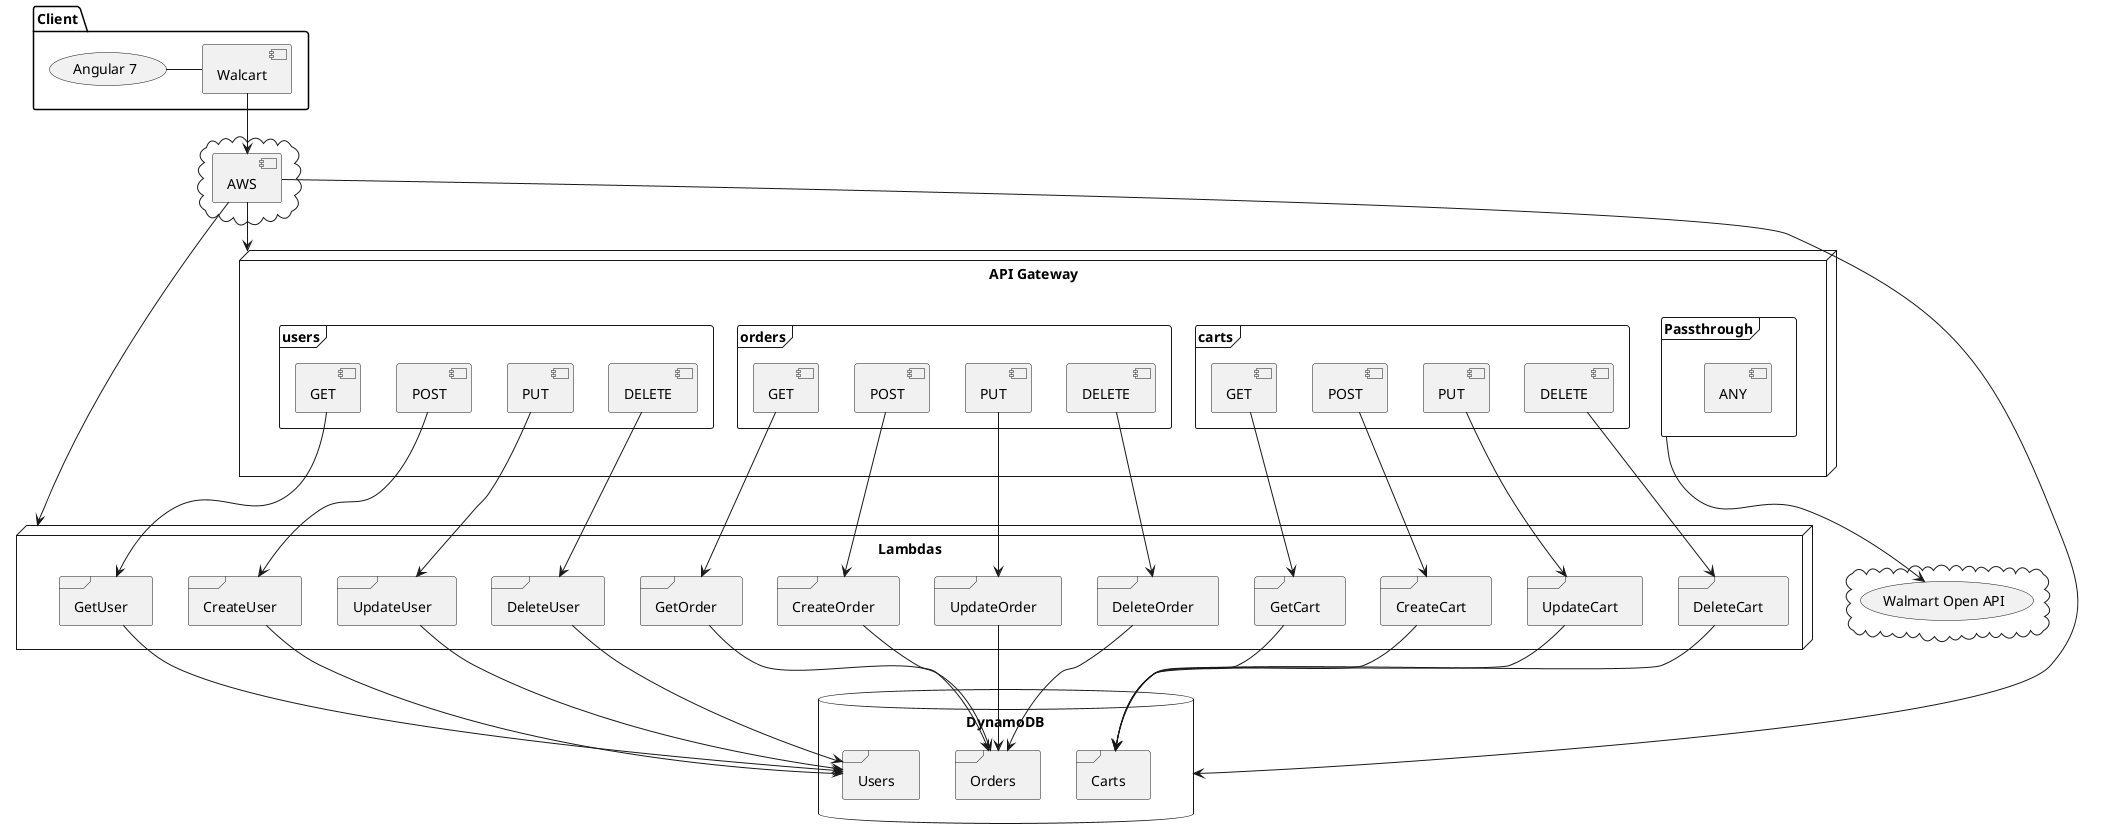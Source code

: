 @startuml

package "Client" {
  (Angular 7) - [Walcart]
}
 
cloud {
  [AWS]
}


cloud  {
  (Walmart Open API)
  
}

node Lambdas{
  frame GetUser
  frame CreateUser
  frame UpdateUser
  frame DeleteUser
  frame GetCart
  frame CreateCart
  frame UpdateCart
  frame DeleteCart
  frame GetOrder
  frame CreateOrder
  frame UpdateOrder
  frame DeleteOrder
}

node "API Gateway" as APIGateway {
  frame users {
    [GET] as USERS_GET
    [POST] as USERS_POST
    [PUT] as USERS_PUT
    [DELETE] as USERS_DELETE
  }
  frame orders {
    [GET] as ORDERS_GET
    [POST] as ORDERS_POST
    [PUT] as ORDERS_PUT
    [DELETE] as ORDERS_DELETE
  }
  frame carts {
    [GET] as CARTS_GET
    [POST] as CARTS_POST
    [PUT] as CARTS_PUT
    [DELETE] as CARTS_DELETE
  }
  frame Passthrough {
    [ANY]
  }
}

database DynamoDB {
  frame Users {

  }
  frame Orders {

  }
  frame Carts {

  }
}


[Walcart] --> [AWS]
Passthrough ---> (Walmart Open API)
[AWS] --> APIGateway
[AWS] ---> DynamoDB
[AWS] ---> Lambdas
USERS_GET ---> GetUser
USERS_POST ---> CreateUser
USERS_PUT ---> UpdateUser
USERS_DELETE ---> DeleteUser
CARTS_GET ---> GetCart
CARTS_POST ---> CreateCart
CARTS_PUT ---> UpdateCart
CARTS_DELETE ---> DeleteCart
ORDERS_GET ---> GetOrder
ORDERS_POST ---> CreateOrder
ORDERS_PUT ---> UpdateOrder
ORDERS_DELETE ---> DeleteOrder
GetCart --> Carts
UpdateCart --> Carts
CreateCart --> Carts
DeleteCart --> Carts
GetUser --> Users
UpdateUser --> Users
CreateUser --> Users
DeleteUser --> Users
GetOrder --> Orders
UpdateOrder --> Orders
CreateOrder --> Orders
DeleteOrder --> Orders


@enduml